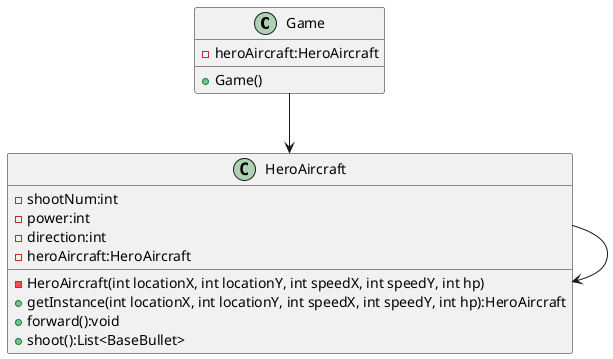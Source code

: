 @startuml
'https://plantuml.com/class-diagram

Game --> HeroAircraft
HeroAircraft --> HeroAircraft

class HeroAircraft {
    - shootNum:int
    - power:int
    - direction:int
    - heroAircraft:HeroAircraft
    - HeroAircraft(int locationX, int locationY, int speedX, int speedY, int hp)
    + getInstance(int locationX, int locationY, int speedX, int speedY, int hp):HeroAircraft
    + forward():void
    + shoot():List<BaseBullet>
}

class Game{
    - heroAircraft:HeroAircraft
    + Game()
}
@enduml